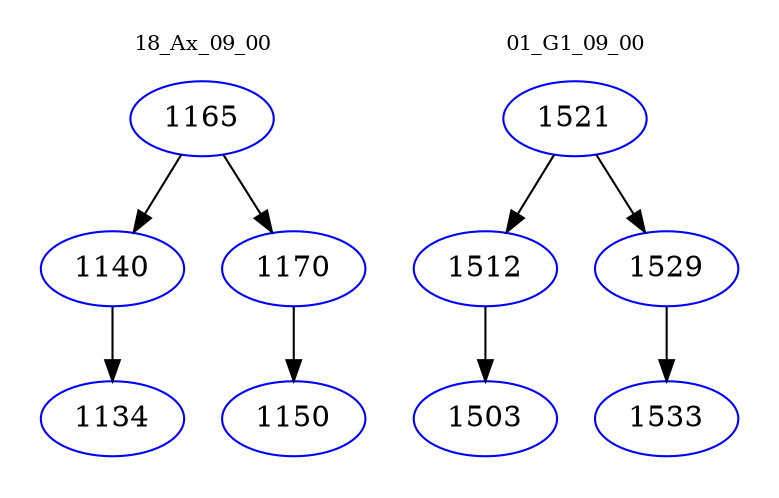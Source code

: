 digraph{
subgraph cluster_0 {
color = white
label = "18_Ax_09_00";
fontsize=10;
T0_1165 [label="1165", color="blue"]
T0_1165 -> T0_1140 [color="black"]
T0_1140 [label="1140", color="blue"]
T0_1140 -> T0_1134 [color="black"]
T0_1134 [label="1134", color="blue"]
T0_1165 -> T0_1170 [color="black"]
T0_1170 [label="1170", color="blue"]
T0_1170 -> T0_1150 [color="black"]
T0_1150 [label="1150", color="blue"]
}
subgraph cluster_1 {
color = white
label = "01_G1_09_00";
fontsize=10;
T1_1521 [label="1521", color="blue"]
T1_1521 -> T1_1512 [color="black"]
T1_1512 [label="1512", color="blue"]
T1_1512 -> T1_1503 [color="black"]
T1_1503 [label="1503", color="blue"]
T1_1521 -> T1_1529 [color="black"]
T1_1529 [label="1529", color="blue"]
T1_1529 -> T1_1533 [color="black"]
T1_1533 [label="1533", color="blue"]
}
}
